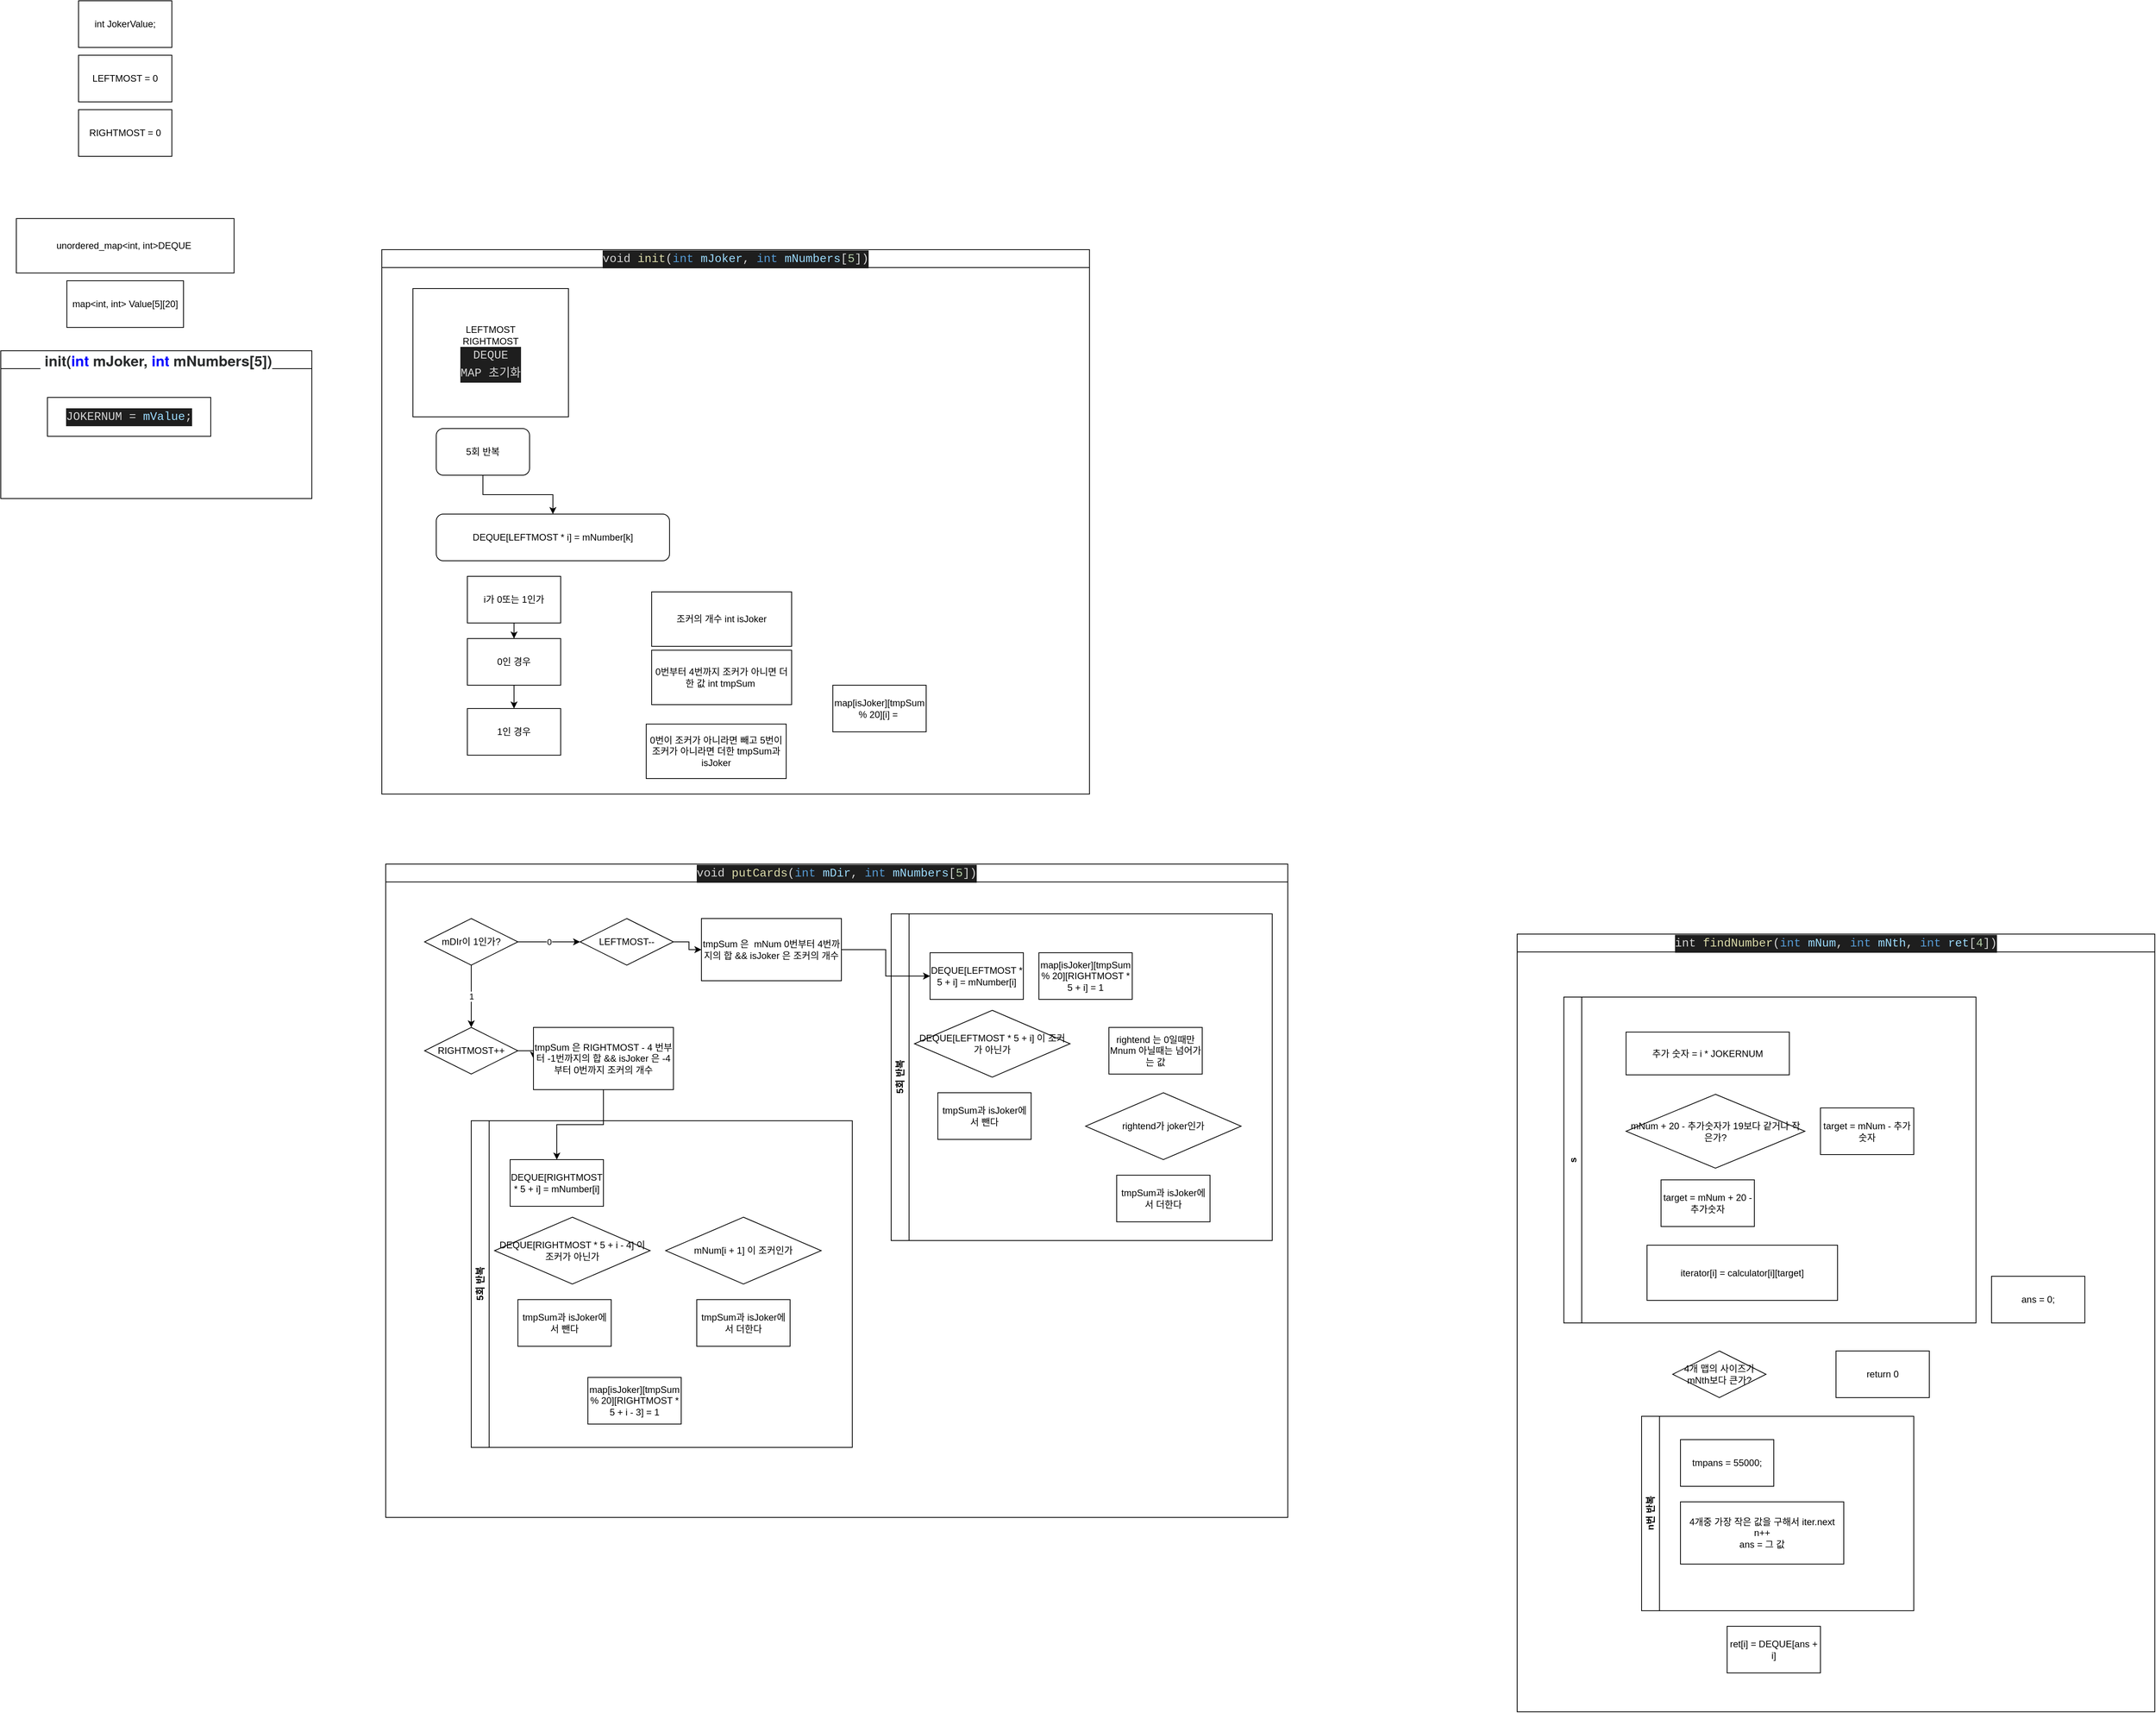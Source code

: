 <mxfile version="22.1.16" type="device">
  <diagram name="페이지-1" id="y9n6uRlDANwSHOxWfQgq">
    <mxGraphModel dx="1953" dy="1051" grid="1" gridSize="10" guides="1" tooltips="1" connect="1" arrows="1" fold="1" page="1" pageScale="1" pageWidth="827" pageHeight="1169" math="0" shadow="0">
      <root>
        <mxCell id="0" />
        <mxCell id="1" parent="0" />
        <mxCell id="y5XIOpLBVk4iegMsERQX-1" value="LEFTMOST = 0" style="rounded=0;whiteSpace=wrap;html=1;" vertex="1" parent="1">
          <mxGeometry x="100" y="190" width="120" height="60" as="geometry" />
        </mxCell>
        <mxCell id="y5XIOpLBVk4iegMsERQX-2" value="RIGHTMOST = 0" style="rounded=0;whiteSpace=wrap;html=1;" vertex="1" parent="1">
          <mxGeometry x="100" y="260" width="120" height="60" as="geometry" />
        </mxCell>
        <mxCell id="y5XIOpLBVk4iegMsERQX-3" value="unordered_map&amp;lt;int, int&amp;gt;DEQUE&amp;nbsp;" style="rounded=0;whiteSpace=wrap;html=1;" vertex="1" parent="1">
          <mxGeometry x="20" y="400" width="280" height="70" as="geometry" />
        </mxCell>
        <mxCell id="y5XIOpLBVk4iegMsERQX-4" value="map&amp;lt;int, int&amp;gt; Value[5][20]" style="whiteSpace=wrap;html=1;" vertex="1" parent="1">
          <mxGeometry x="85" y="480" width="150" height="60" as="geometry" />
        </mxCell>
        <mxCell id="y5XIOpLBVk4iegMsERQX-5" value="int JokerValue;" style="rounded=0;whiteSpace=wrap;html=1;" vertex="1" parent="1">
          <mxGeometry x="100" y="120" width="120" height="60" as="geometry" />
        </mxCell>
        <mxCell id="y5XIOpLBVk4iegMsERQX-6" value="&lt;span style=&quot;box-sizing: inherit; padding: 0px; margin: 0px; font-weight: bolder; color: rgb(41, 43, 44); font-family: &amp;quot;Malgun Gothic&amp;quot;, &amp;quot;���� ���&amp;quot;, &amp;quot;Helvetica Neue&amp;quot;, Helvetica, Arial, sans-serif; text-align: left; background-color: rgb(255, 255, 255);&quot;&gt;&lt;/span&gt;&lt;span style=&quot;box-sizing: inherit; padding: 0px; margin: 0px; font-weight: bolder; color: rgb(41, 43, 44); font-family: &amp;quot;Malgun Gothic&amp;quot;, &amp;quot;���� ���&amp;quot;, &amp;quot;Helvetica Neue&amp;quot;, Helvetica, Arial, sans-serif; text-align: left; background-color: rgb(255, 255, 255);&quot;&gt;&lt;span style=&quot;box-sizing: inherit; padding: 0px; margin: 0px; border: 0px; outline: 0px; font-weight: inherit; font-style: inherit; font-size: 14pt; list-style-type: none; line-height: 20px;&quot; lang=&quot;EN-US&quot;&gt;&lt;span style=&quot;box-sizing: inherit; padding: 0px; margin: 0px; border: 0px; outline: 0px; font-weight: inherit; font-style: inherit; list-style-type: none; line-height: 21.46px;&quot;&gt;&amp;nbsp;init(&lt;span style=&quot;box-sizing: inherit; padding: 0px; margin: 0px; border: 0px; outline: 0px; font-weight: inherit; font-style: inherit; list-style-type: none; line-height: 20px; color: blue;&quot;&gt;int&lt;/span&gt;&amp;nbsp;mJoker,&amp;nbsp;&lt;span style=&quot;box-sizing: inherit; padding: 0px; margin: 0px; border: 0px; outline: 0px; font-weight: inherit; font-style: inherit; list-style-type: none; line-height: 20px; color: blue;&quot;&gt;int&lt;/span&gt;&amp;nbsp;mNumbers[5])&lt;/span&gt;&lt;/span&gt;&lt;/span&gt;" style="swimlane;whiteSpace=wrap;html=1;" vertex="1" parent="1">
          <mxGeometry y="570" width="400" height="190" as="geometry" />
        </mxCell>
        <mxCell id="y5XIOpLBVk4iegMsERQX-7" value="&lt;div style=&quot;color: rgb(212, 212, 212); background-color: rgb(30, 30, 30); font-family: Menlo, Monaco, &amp;quot;Courier New&amp;quot;, monospace; font-size: 15px; line-height: 23px;&quot;&gt;JOKERNUM = &lt;span style=&quot;color: #9cdcfe;&quot;&gt;mValue&lt;/span&gt;;&lt;/div&gt;" style="whiteSpace=wrap;html=1;" vertex="1" parent="y5XIOpLBVk4iegMsERQX-6">
          <mxGeometry x="60" y="60" width="210" height="50" as="geometry" />
        </mxCell>
        <mxCell id="y5XIOpLBVk4iegMsERQX-8" value="&lt;div style=&quot;color: rgb(212, 212, 212); background-color: rgb(30, 30, 30); font-family: Menlo, Monaco, &amp;quot;Courier New&amp;quot;, monospace; font-weight: normal; font-size: 15px; line-height: 23px;&quot;&gt;void &lt;span style=&quot;color: #dcdcaa;&quot;&gt;init&lt;/span&gt;(&lt;span style=&quot;color: #569cd6;&quot;&gt;int&lt;/span&gt; &lt;span style=&quot;color: #9cdcfe;&quot;&gt;mJoker&lt;/span&gt;, &lt;span style=&quot;color: #569cd6;&quot;&gt;int&lt;/span&gt; &lt;span style=&quot;color: #9cdcfe;&quot;&gt;mNumbers&lt;/span&gt;[&lt;span style=&quot;color: #b5cea8;&quot;&gt;5&lt;/span&gt;])&lt;/div&gt;" style="swimlane;whiteSpace=wrap;html=1;" vertex="1" parent="1">
          <mxGeometry x="490" y="440" width="910" height="700" as="geometry" />
        </mxCell>
        <mxCell id="y5XIOpLBVk4iegMsERQX-10" value="LEFTMOST&lt;br&gt;RIGHTMOST&lt;br&gt;&lt;div style=&quot;color: rgb(212, 212, 212); background-color: rgb(30, 30, 30); font-family: Menlo, Monaco, &amp;quot;Courier New&amp;quot;, monospace; font-size: 15px; line-height: 23px;&quot;&gt;DEQUE&lt;/div&gt;&lt;div style=&quot;color: rgb(212, 212, 212); background-color: rgb(30, 30, 30); font-family: Menlo, Monaco, &amp;quot;Courier New&amp;quot;, monospace; font-size: 15px; line-height: 23px;&quot;&gt;MAP 초기화&lt;/div&gt;" style="whiteSpace=wrap;html=1;" vertex="1" parent="y5XIOpLBVk4iegMsERQX-8">
          <mxGeometry x="40" y="50" width="200" height="165" as="geometry" />
        </mxCell>
        <mxCell id="y5XIOpLBVk4iegMsERQX-13" value="" style="edgeStyle=orthogonalEdgeStyle;rounded=0;orthogonalLoop=1;jettySize=auto;html=1;" edge="1" parent="y5XIOpLBVk4iegMsERQX-8" source="y5XIOpLBVk4iegMsERQX-11" target="y5XIOpLBVk4iegMsERQX-12">
          <mxGeometry relative="1" as="geometry" />
        </mxCell>
        <mxCell id="y5XIOpLBVk4iegMsERQX-11" value="5회 반복" style="rounded=1;whiteSpace=wrap;html=1;" vertex="1" parent="y5XIOpLBVk4iegMsERQX-8">
          <mxGeometry x="70" y="230" width="120" height="60" as="geometry" />
        </mxCell>
        <mxCell id="y5XIOpLBVk4iegMsERQX-12" value="DEQUE[LEFTMOST * i] = mNumber[k]" style="whiteSpace=wrap;html=1;rounded=1;" vertex="1" parent="y5XIOpLBVk4iegMsERQX-8">
          <mxGeometry x="70" y="340" width="300" height="60" as="geometry" />
        </mxCell>
        <mxCell id="y5XIOpLBVk4iegMsERQX-18" value="" style="edgeStyle=orthogonalEdgeStyle;rounded=0;orthogonalLoop=1;jettySize=auto;html=1;" edge="1" parent="y5XIOpLBVk4iegMsERQX-8" source="y5XIOpLBVk4iegMsERQX-14" target="y5XIOpLBVk4iegMsERQX-16">
          <mxGeometry relative="1" as="geometry" />
        </mxCell>
        <mxCell id="y5XIOpLBVk4iegMsERQX-14" value="i가 0또는 1인가" style="whiteSpace=wrap;html=1;" vertex="1" parent="y5XIOpLBVk4iegMsERQX-8">
          <mxGeometry x="110" y="420" width="120" height="60" as="geometry" />
        </mxCell>
        <mxCell id="y5XIOpLBVk4iegMsERQX-17" value="1인 경우" style="whiteSpace=wrap;html=1;" vertex="1" parent="y5XIOpLBVk4iegMsERQX-8">
          <mxGeometry x="110" y="590" width="120" height="60" as="geometry" />
        </mxCell>
        <mxCell id="y5XIOpLBVk4iegMsERQX-19" value="" style="edgeStyle=orthogonalEdgeStyle;rounded=0;orthogonalLoop=1;jettySize=auto;html=1;" edge="1" parent="y5XIOpLBVk4iegMsERQX-8" source="y5XIOpLBVk4iegMsERQX-16" target="y5XIOpLBVk4iegMsERQX-17">
          <mxGeometry relative="1" as="geometry" />
        </mxCell>
        <mxCell id="y5XIOpLBVk4iegMsERQX-16" value="0인 경우" style="whiteSpace=wrap;html=1;" vertex="1" parent="y5XIOpLBVk4iegMsERQX-8">
          <mxGeometry x="110" y="500" width="120" height="60" as="geometry" />
        </mxCell>
        <mxCell id="y5XIOpLBVk4iegMsERQX-21" value="0번부터 4번까지 조커가 아니면 더한 값 int tmpSum&amp;nbsp;" style="rounded=0;whiteSpace=wrap;html=1;" vertex="1" parent="y5XIOpLBVk4iegMsERQX-8">
          <mxGeometry x="347" y="515" width="180" height="70" as="geometry" />
        </mxCell>
        <mxCell id="y5XIOpLBVk4iegMsERQX-33" value="조커의 개수 int isJoker" style="rounded=0;whiteSpace=wrap;html=1;" vertex="1" parent="y5XIOpLBVk4iegMsERQX-8">
          <mxGeometry x="347" y="440" width="180" height="70" as="geometry" />
        </mxCell>
        <mxCell id="y5XIOpLBVk4iegMsERQX-34" value="0번이 조커가 아니라면 빼고 5번이 조커가 아니라면 더한 tmpSum과 isJoker" style="rounded=0;whiteSpace=wrap;html=1;" vertex="1" parent="y5XIOpLBVk4iegMsERQX-8">
          <mxGeometry x="340" y="610" width="180" height="70" as="geometry" />
        </mxCell>
        <mxCell id="y5XIOpLBVk4iegMsERQX-36" value="map[isJoker][tmpSum % 20][i] =&amp;nbsp;" style="whiteSpace=wrap;html=1;" vertex="1" parent="y5XIOpLBVk4iegMsERQX-8">
          <mxGeometry x="580" y="560" width="120" height="60" as="geometry" />
        </mxCell>
        <mxCell id="y5XIOpLBVk4iegMsERQX-9" value="&lt;div style=&quot;color: rgb(212, 212, 212); background-color: rgb(30, 30, 30); font-family: Menlo, Monaco, &amp;quot;Courier New&amp;quot;, monospace; font-weight: normal; font-size: 15px; line-height: 23px;&quot;&gt;&lt;div style=&quot;line-height: 23px;&quot;&gt;void &lt;span style=&quot;color: #dcdcaa;&quot;&gt;putCards&lt;/span&gt;(&lt;span style=&quot;color: #569cd6;&quot;&gt;int&lt;/span&gt; &lt;span style=&quot;color: #9cdcfe;&quot;&gt;mDir&lt;/span&gt;, &lt;span style=&quot;color: #569cd6;&quot;&gt;int&lt;/span&gt; &lt;span style=&quot;color: #9cdcfe;&quot;&gt;mNumbers&lt;/span&gt;[&lt;span style=&quot;color: #b5cea8;&quot;&gt;5&lt;/span&gt;])&lt;/div&gt;&lt;/div&gt;" style="swimlane;whiteSpace=wrap;html=1;" vertex="1" parent="1">
          <mxGeometry x="495" y="1230" width="1160" height="840" as="geometry" />
        </mxCell>
        <mxCell id="y5XIOpLBVk4iegMsERQX-40" value="0" style="edgeStyle=orthogonalEdgeStyle;rounded=0;orthogonalLoop=1;jettySize=auto;html=1;" edge="1" parent="y5XIOpLBVk4iegMsERQX-9" source="y5XIOpLBVk4iegMsERQX-37" target="y5XIOpLBVk4iegMsERQX-39">
          <mxGeometry relative="1" as="geometry" />
        </mxCell>
        <mxCell id="y5XIOpLBVk4iegMsERQX-42" value="1" style="edgeStyle=orthogonalEdgeStyle;rounded=0;orthogonalLoop=1;jettySize=auto;html=1;" edge="1" parent="y5XIOpLBVk4iegMsERQX-9" source="y5XIOpLBVk4iegMsERQX-37" target="y5XIOpLBVk4iegMsERQX-41">
          <mxGeometry relative="1" as="geometry" />
        </mxCell>
        <mxCell id="y5XIOpLBVk4iegMsERQX-37" value="mDIr이 1인가?" style="whiteSpace=wrap;html=1;shape=rhombus;perimeter=rhombusPerimeter;" vertex="1" parent="y5XIOpLBVk4iegMsERQX-9">
          <mxGeometry x="50" y="70" width="120" height="60" as="geometry" />
        </mxCell>
        <mxCell id="y5XIOpLBVk4iegMsERQX-70" value="" style="edgeStyle=orthogonalEdgeStyle;rounded=0;orthogonalLoop=1;jettySize=auto;html=1;" edge="1" parent="y5XIOpLBVk4iegMsERQX-9" source="y5XIOpLBVk4iegMsERQX-39" target="y5XIOpLBVk4iegMsERQX-64">
          <mxGeometry relative="1" as="geometry" />
        </mxCell>
        <mxCell id="y5XIOpLBVk4iegMsERQX-39" value="LEFTMOST--" style="whiteSpace=wrap;html=1;shape=rhombus;perimeter=rhombusPerimeter;" vertex="1" parent="y5XIOpLBVk4iegMsERQX-9">
          <mxGeometry x="250" y="70" width="120" height="60" as="geometry" />
        </mxCell>
        <mxCell id="y5XIOpLBVk4iegMsERQX-68" value="" style="edgeStyle=orthogonalEdgeStyle;rounded=0;orthogonalLoop=1;jettySize=auto;html=1;" edge="1" parent="y5XIOpLBVk4iegMsERQX-9" source="y5XIOpLBVk4iegMsERQX-41" target="y5XIOpLBVk4iegMsERQX-48">
          <mxGeometry relative="1" as="geometry" />
        </mxCell>
        <mxCell id="y5XIOpLBVk4iegMsERQX-41" value="RIGHTMOST++" style="whiteSpace=wrap;html=1;shape=rhombus;perimeter=rhombusPerimeter;" vertex="1" parent="y5XIOpLBVk4iegMsERQX-9">
          <mxGeometry x="50" y="210" width="120" height="60" as="geometry" />
        </mxCell>
        <mxCell id="y5XIOpLBVk4iegMsERQX-69" value="" style="edgeStyle=orthogonalEdgeStyle;rounded=0;orthogonalLoop=1;jettySize=auto;html=1;" edge="1" parent="y5XIOpLBVk4iegMsERQX-9" source="y5XIOpLBVk4iegMsERQX-48" target="y5XIOpLBVk4iegMsERQX-43">
          <mxGeometry relative="1" as="geometry" />
        </mxCell>
        <mxCell id="y5XIOpLBVk4iegMsERQX-48" value="tmpSum 은 RIGHTMOST - 4 번부터 -1번까지의 합 &amp;amp;&amp;amp; isJoker 은 -4 부터 0번까지 조커의 개수" style="rounded=0;whiteSpace=wrap;html=1;" vertex="1" parent="y5XIOpLBVk4iegMsERQX-9">
          <mxGeometry x="190" y="210" width="180" height="80" as="geometry" />
        </mxCell>
        <mxCell id="y5XIOpLBVk4iegMsERQX-47" value="5회 반복" style="swimlane;horizontal=0;whiteSpace=wrap;html=1;" vertex="1" parent="y5XIOpLBVk4iegMsERQX-9">
          <mxGeometry x="110" y="330" width="490" height="420" as="geometry" />
        </mxCell>
        <mxCell id="y5XIOpLBVk4iegMsERQX-43" value="DEQUE[RIGHTMOST * 5 + i] = mNumber[i]" style="whiteSpace=wrap;html=1;" vertex="1" parent="y5XIOpLBVk4iegMsERQX-47">
          <mxGeometry x="50" y="50" width="120" height="60" as="geometry" />
        </mxCell>
        <mxCell id="y5XIOpLBVk4iegMsERQX-52" value="DEQUE[RIGHTMOST * 5 + i - 4] 이 조커가 아닌가" style="whiteSpace=wrap;html=1;shape=rhombus;perimeter=rhombusPerimeter;" vertex="1" parent="y5XIOpLBVk4iegMsERQX-47">
          <mxGeometry x="30" y="124" width="200" height="86" as="geometry" />
        </mxCell>
        <mxCell id="y5XIOpLBVk4iegMsERQX-53" value="tmpSum과 isJoker에서 뺀다" style="whiteSpace=wrap;html=1;" vertex="1" parent="y5XIOpLBVk4iegMsERQX-47">
          <mxGeometry x="60" y="230" width="120" height="60" as="geometry" />
        </mxCell>
        <mxCell id="y5XIOpLBVk4iegMsERQX-54" value="map[isJoker][tmpSum % 20][RIGHTMOST * 5 + i - 3] = 1" style="rounded=0;whiteSpace=wrap;html=1;" vertex="1" parent="y5XIOpLBVk4iegMsERQX-47">
          <mxGeometry x="150" y="330" width="120" height="60" as="geometry" />
        </mxCell>
        <mxCell id="y5XIOpLBVk4iegMsERQX-55" value="mNum[i + 1] 이 조커인가" style="whiteSpace=wrap;html=1;shape=rhombus;perimeter=rhombusPerimeter;" vertex="1" parent="y5XIOpLBVk4iegMsERQX-47">
          <mxGeometry x="250" y="124" width="200" height="86" as="geometry" />
        </mxCell>
        <mxCell id="y5XIOpLBVk4iegMsERQX-56" value="tmpSum과 isJoker에서 더한다" style="whiteSpace=wrap;html=1;" vertex="1" parent="y5XIOpLBVk4iegMsERQX-47">
          <mxGeometry x="290" y="230" width="120" height="60" as="geometry" />
        </mxCell>
        <mxCell id="y5XIOpLBVk4iegMsERQX-57" value="5회 반복" style="swimlane;horizontal=0;whiteSpace=wrap;html=1;" vertex="1" parent="y5XIOpLBVk4iegMsERQX-9">
          <mxGeometry x="650" y="64" width="490" height="420" as="geometry" />
        </mxCell>
        <mxCell id="y5XIOpLBVk4iegMsERQX-58" value="DEQUE[LEFTMOST * 5 + i] = mNumber[i]" style="whiteSpace=wrap;html=1;" vertex="1" parent="y5XIOpLBVk4iegMsERQX-57">
          <mxGeometry x="50" y="50" width="120" height="60" as="geometry" />
        </mxCell>
        <mxCell id="y5XIOpLBVk4iegMsERQX-59" value="DEQUE[LEFTMOST&amp;nbsp;* 5 + i] 이 조커가 아닌가" style="whiteSpace=wrap;html=1;shape=rhombus;perimeter=rhombusPerimeter;" vertex="1" parent="y5XIOpLBVk4iegMsERQX-57">
          <mxGeometry x="30" y="124" width="200" height="86" as="geometry" />
        </mxCell>
        <mxCell id="y5XIOpLBVk4iegMsERQX-60" value="tmpSum과 isJoker에서 뺀다" style="whiteSpace=wrap;html=1;" vertex="1" parent="y5XIOpLBVk4iegMsERQX-57">
          <mxGeometry x="60" y="230" width="120" height="60" as="geometry" />
        </mxCell>
        <mxCell id="y5XIOpLBVk4iegMsERQX-61" value="map[isJoker][tmpSum % 20][RIGHTMOST * 5 + i] = 1" style="rounded=0;whiteSpace=wrap;html=1;" vertex="1" parent="y5XIOpLBVk4iegMsERQX-57">
          <mxGeometry x="190" y="50" width="120" height="60" as="geometry" />
        </mxCell>
        <mxCell id="y5XIOpLBVk4iegMsERQX-62" value="rightend가 joker인가" style="whiteSpace=wrap;html=1;shape=rhombus;perimeter=rhombusPerimeter;" vertex="1" parent="y5XIOpLBVk4iegMsERQX-57">
          <mxGeometry x="250" y="230" width="200" height="86" as="geometry" />
        </mxCell>
        <mxCell id="y5XIOpLBVk4iegMsERQX-63" value="tmpSum과 isJoker에서 더한다" style="whiteSpace=wrap;html=1;" vertex="1" parent="y5XIOpLBVk4iegMsERQX-57">
          <mxGeometry x="290" y="336" width="120" height="60" as="geometry" />
        </mxCell>
        <mxCell id="y5XIOpLBVk4iegMsERQX-66" value="rightend 는 0일때만 Mnum 아닐때는 넘어가는 값" style="rounded=0;whiteSpace=wrap;html=1;" vertex="1" parent="y5XIOpLBVk4iegMsERQX-57">
          <mxGeometry x="280" y="146" width="120" height="60" as="geometry" />
        </mxCell>
        <mxCell id="y5XIOpLBVk4iegMsERQX-71" value="" style="edgeStyle=orthogonalEdgeStyle;rounded=0;orthogonalLoop=1;jettySize=auto;html=1;" edge="1" parent="y5XIOpLBVk4iegMsERQX-9" source="y5XIOpLBVk4iegMsERQX-64" target="y5XIOpLBVk4iegMsERQX-58">
          <mxGeometry relative="1" as="geometry" />
        </mxCell>
        <mxCell id="y5XIOpLBVk4iegMsERQX-64" value="tmpSum 은&amp;nbsp; mNum 0번부터 4번까지의 합 &amp;amp;&amp;amp; isJoker 은 조커의 개수" style="rounded=0;whiteSpace=wrap;html=1;" vertex="1" parent="y5XIOpLBVk4iegMsERQX-9">
          <mxGeometry x="406" y="70" width="180" height="80" as="geometry" />
        </mxCell>
        <mxCell id="y5XIOpLBVk4iegMsERQX-72" value="&lt;div style=&quot;color: rgb(212, 212, 212); background-color: rgb(30, 30, 30); font-family: Menlo, Monaco, &amp;quot;Courier New&amp;quot;, monospace; font-weight: normal; font-size: 15px; line-height: 23px;&quot;&gt;int &lt;span style=&quot;color: #dcdcaa;&quot;&gt;findNumber&lt;/span&gt;(&lt;span style=&quot;color: #569cd6;&quot;&gt;int&lt;/span&gt; &lt;span style=&quot;color: #9cdcfe;&quot;&gt;mNum&lt;/span&gt;, &lt;span style=&quot;color: #569cd6;&quot;&gt;int&lt;/span&gt; &lt;span style=&quot;color: #9cdcfe;&quot;&gt;mNth&lt;/span&gt;, &lt;span style=&quot;color: #569cd6;&quot;&gt;int&lt;/span&gt; &lt;span style=&quot;color: #9cdcfe;&quot;&gt;ret&lt;/span&gt;[&lt;span style=&quot;color: #b5cea8;&quot;&gt;4&lt;/span&gt;])&lt;/div&gt;" style="swimlane;whiteSpace=wrap;html=1;" vertex="1" parent="1">
          <mxGeometry x="1950" y="1320" width="820" height="1000" as="geometry" />
        </mxCell>
        <mxCell id="y5XIOpLBVk4iegMsERQX-78" value="s" style="swimlane;horizontal=0;whiteSpace=wrap;html=1;" vertex="1" parent="y5XIOpLBVk4iegMsERQX-72">
          <mxGeometry x="60" y="81" width="530" height="419" as="geometry" />
        </mxCell>
        <mxCell id="y5XIOpLBVk4iegMsERQX-76" value="추가 숫자 = i * JOKERNUM" style="whiteSpace=wrap;html=1;" vertex="1" parent="y5XIOpLBVk4iegMsERQX-78">
          <mxGeometry x="80" y="45" width="210" height="55" as="geometry" />
        </mxCell>
        <mxCell id="y5XIOpLBVk4iegMsERQX-81" value="target = mNum + 20 - 추가숫자" style="rounded=0;whiteSpace=wrap;html=1;" vertex="1" parent="y5XIOpLBVk4iegMsERQX-78">
          <mxGeometry x="125" y="235" width="120" height="60" as="geometry" />
        </mxCell>
        <mxCell id="y5XIOpLBVk4iegMsERQX-82" value="mNum + 20 - 추가숫자가 19보다 같거나 작은가?" style="rhombus;whiteSpace=wrap;html=1;" vertex="1" parent="y5XIOpLBVk4iegMsERQX-78">
          <mxGeometry x="80" y="125" width="230" height="95" as="geometry" />
        </mxCell>
        <mxCell id="y5XIOpLBVk4iegMsERQX-87" value="target = mNum - 추가숫자" style="rounded=0;whiteSpace=wrap;html=1;" vertex="1" parent="y5XIOpLBVk4iegMsERQX-78">
          <mxGeometry x="330" y="142.5" width="120" height="60" as="geometry" />
        </mxCell>
        <mxCell id="y5XIOpLBVk4iegMsERQX-88" value="iterator[i] = calculator[i][target]" style="whiteSpace=wrap;html=1;" vertex="1" parent="y5XIOpLBVk4iegMsERQX-78">
          <mxGeometry x="107" y="319" width="245" height="71" as="geometry" />
        </mxCell>
        <mxCell id="y5XIOpLBVk4iegMsERQX-90" value="4개 맵의 사이즈가 mNth보다 큰가?" style="rounded=0;whiteSpace=wrap;html=1;shape=rhombus;perimeter=rhombusPerimeter;" vertex="1" parent="y5XIOpLBVk4iegMsERQX-72">
          <mxGeometry x="200" y="536" width="120" height="60" as="geometry" />
        </mxCell>
        <mxCell id="y5XIOpLBVk4iegMsERQX-91" value="return 0" style="whiteSpace=wrap;html=1;" vertex="1" parent="y5XIOpLBVk4iegMsERQX-72">
          <mxGeometry x="410" y="536" width="120" height="60" as="geometry" />
        </mxCell>
        <mxCell id="y5XIOpLBVk4iegMsERQX-93" value="n번 반복" style="swimlane;horizontal=0;whiteSpace=wrap;html=1;" vertex="1" parent="y5XIOpLBVk4iegMsERQX-72">
          <mxGeometry x="160" y="620" width="350" height="250" as="geometry" />
        </mxCell>
        <mxCell id="y5XIOpLBVk4iegMsERQX-94" value="tmpans = 55000;" style="rounded=0;whiteSpace=wrap;html=1;" vertex="1" parent="y5XIOpLBVk4iegMsERQX-93">
          <mxGeometry x="50" y="30" width="120" height="60" as="geometry" />
        </mxCell>
        <mxCell id="y5XIOpLBVk4iegMsERQX-97" value="4개중 가장 작은 값을 구해서 iter.next&lt;br&gt;n++&lt;br&gt;ans = 그 값" style="whiteSpace=wrap;html=1;" vertex="1" parent="y5XIOpLBVk4iegMsERQX-93">
          <mxGeometry x="50" y="110" width="210" height="80" as="geometry" />
        </mxCell>
        <mxCell id="y5XIOpLBVk4iegMsERQX-92" value="ans = 0;" style="whiteSpace=wrap;html=1;" vertex="1" parent="1">
          <mxGeometry x="2560" y="1760" width="120" height="60" as="geometry" />
        </mxCell>
        <mxCell id="y5XIOpLBVk4iegMsERQX-99" value="ret[i] = DEQUE[ans + i]" style="whiteSpace=wrap;html=1;" vertex="1" parent="1">
          <mxGeometry x="2220" y="2210" width="120" height="60" as="geometry" />
        </mxCell>
      </root>
    </mxGraphModel>
  </diagram>
</mxfile>
